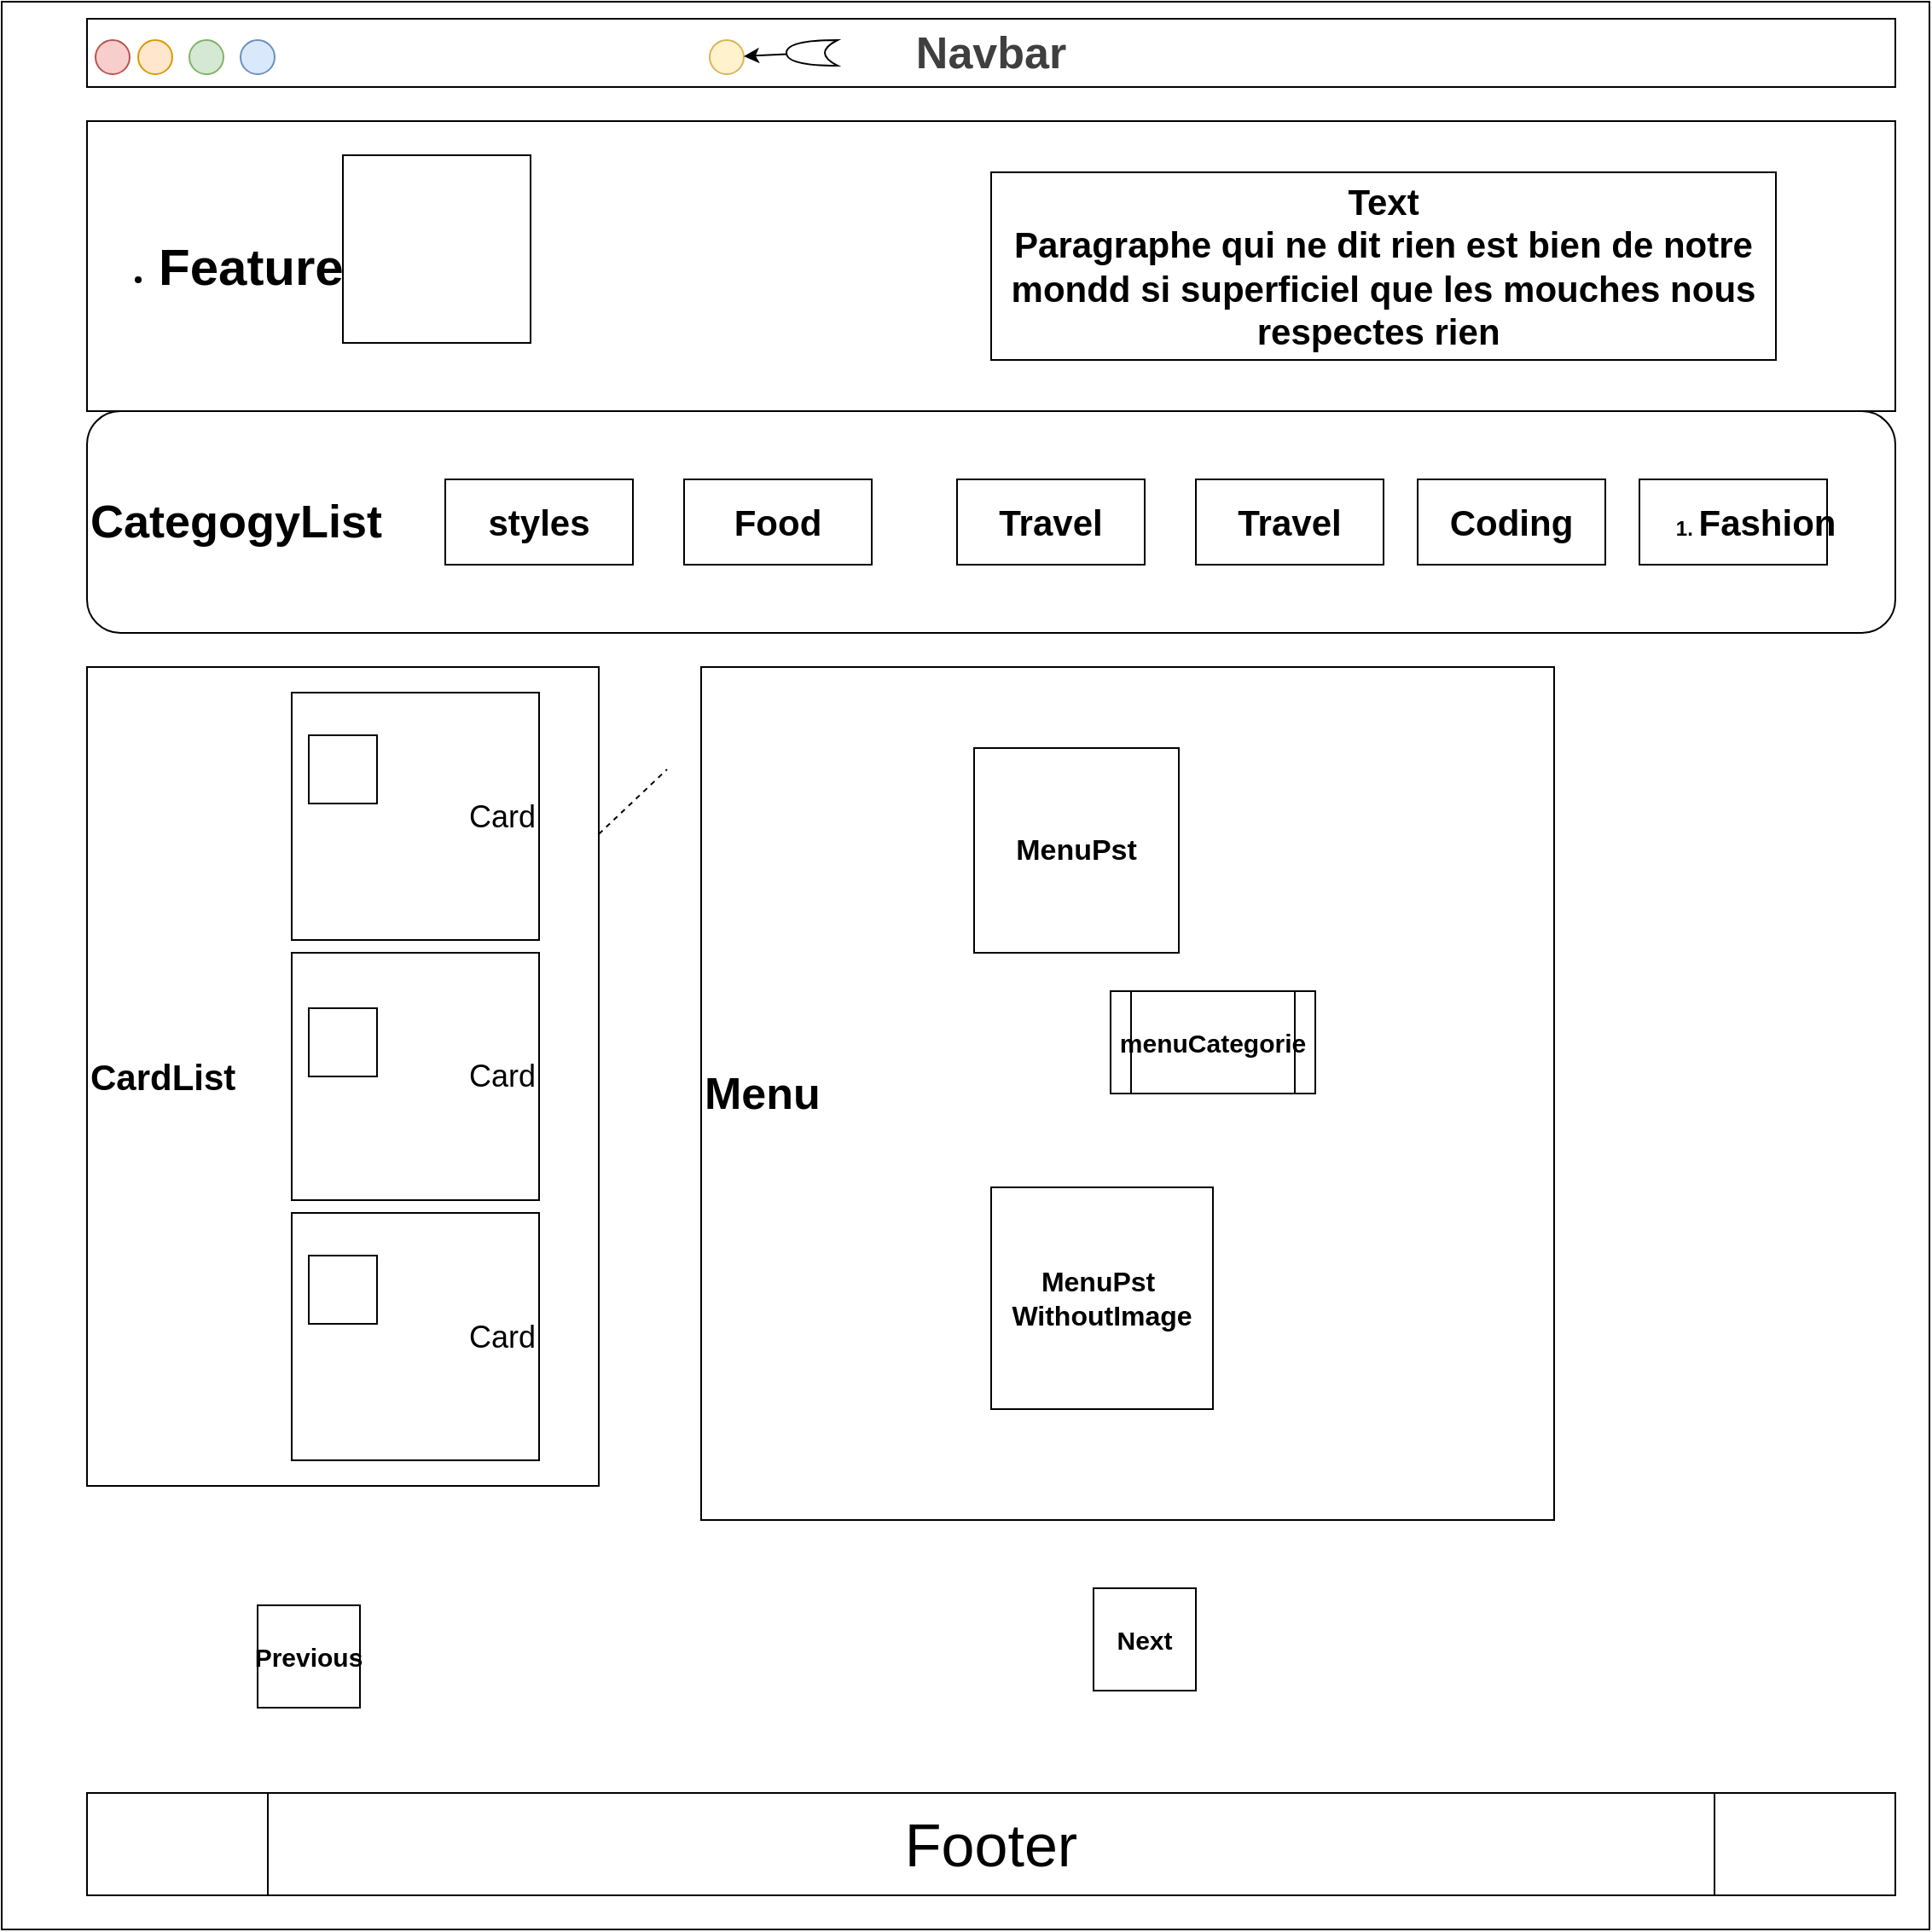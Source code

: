 <mxfile>
    <diagram id="ZpGk0I2oqMMGl4ndMT5a" name="Page-1">
        <mxGraphModel dx="1496" dy="1635" grid="1" gridSize="10" guides="1" tooltips="1" connect="1" arrows="1" fold="1" page="1" pageScale="1" pageWidth="850" pageHeight="1100" math="0" shadow="0">
            <root>
                <mxCell id="0"/>
                <mxCell id="1" parent="0"/>
                <mxCell id="2" value="" style="whiteSpace=wrap;html=1;aspect=fixed;" vertex="1" parent="1">
                    <mxGeometry x="40" y="-180" width="1130" height="1130" as="geometry"/>
                </mxCell>
                <mxCell id="3" value="&lt;span style=&quot;color: rgb(63, 63, 63);&quot;&gt;&lt;font style=&quot;font-size: 26px;&quot;&gt;Navbar&lt;/font&gt;&lt;/span&gt;" style="rounded=0;whiteSpace=wrap;html=1;fontStyle=1" vertex="1" parent="1">
                    <mxGeometry x="90" y="-170" width="1060" height="40" as="geometry"/>
                </mxCell>
                <mxCell id="5" value="&lt;ul&gt;&lt;li&gt;&lt;font style=&quot;font-size: 30px;&quot;&gt;&lt;b&gt;Featured&lt;/b&gt;&lt;/font&gt;&lt;/li&gt;&lt;/ul&gt;" style="rounded=0;whiteSpace=wrap;html=1;align=left;" vertex="1" parent="1">
                    <mxGeometry x="90" y="-110" width="1060" height="170" as="geometry"/>
                </mxCell>
                <mxCell id="6" value="&lt;font style=&quot;font-size: 27px;&quot;&gt;&lt;b&gt;CategogyList&lt;/b&gt;&lt;/font&gt;" style="rounded=1;whiteSpace=wrap;html=1;align=left;" vertex="1" parent="1">
                    <mxGeometry x="90" y="60" width="1060" height="130" as="geometry"/>
                </mxCell>
                <mxCell id="15" value="&lt;font style=&quot;font-size: 21px;&quot;&gt;Coding&lt;/font&gt;" style="rounded=0;whiteSpace=wrap;html=1;fontStyle=1" vertex="1" parent="1">
                    <mxGeometry x="870" y="100" width="110" height="50" as="geometry"/>
                </mxCell>
                <mxCell id="17" value="" style="ellipse;whiteSpace=wrap;html=1;aspect=fixed;fillColor=#f8cecc;strokeColor=#b85450;" vertex="1" parent="1">
                    <mxGeometry x="95" y="-157.5" width="20" height="20" as="geometry"/>
                </mxCell>
                <mxCell id="18" value="" style="ellipse;whiteSpace=wrap;html=1;aspect=fixed;fillColor=#dae8fc;strokeColor=#6c8ebf;" vertex="1" parent="1">
                    <mxGeometry x="180" y="-157.5" width="20" height="20" as="geometry"/>
                </mxCell>
                <mxCell id="19" value="" style="ellipse;whiteSpace=wrap;html=1;aspect=fixed;fillColor=#d5e8d4;strokeColor=#82b366;" vertex="1" parent="1">
                    <mxGeometry x="150" y="-157.5" width="20" height="20" as="geometry"/>
                </mxCell>
                <mxCell id="20" value="" style="ellipse;whiteSpace=wrap;html=1;aspect=fixed;fillColor=#ffe6cc;strokeColor=#d79b00;" vertex="1" parent="1">
                    <mxGeometry x="120" y="-157.5" width="20" height="20" as="geometry"/>
                </mxCell>
                <mxCell id="22" value="" style="ellipse;whiteSpace=wrap;html=1;aspect=fixed;fillColor=#fff2cc;strokeColor=#d6b656;" vertex="1" parent="1">
                    <mxGeometry x="455" y="-157.5" width="20" height="20" as="geometry"/>
                </mxCell>
                <mxCell id="26" value="" style="edgeStyle=none;html=1;" edge="1" parent="1" source="23" target="22">
                    <mxGeometry relative="1" as="geometry"/>
                </mxCell>
                <mxCell id="23" value="" style="shape=xor;whiteSpace=wrap;html=1;rotation=-180;" vertex="1" parent="1">
                    <mxGeometry x="500" y="-157.5" width="30" height="15" as="geometry"/>
                </mxCell>
                <mxCell id="28" value="&lt;font style=&quot;font-size: 21px;&quot;&gt;Travel&lt;/font&gt;" style="rounded=0;whiteSpace=wrap;html=1;fontStyle=1" vertex="1" parent="1">
                    <mxGeometry x="740" y="100" width="110" height="50" as="geometry"/>
                </mxCell>
                <mxCell id="29" value="&lt;font style=&quot;font-size: 21px;&quot;&gt;Food&lt;/font&gt;" style="rounded=0;whiteSpace=wrap;html=1;fontStyle=1" vertex="1" parent="1">
                    <mxGeometry x="440" y="100" width="110" height="50" as="geometry"/>
                </mxCell>
                <mxCell id="30" value="&lt;font style=&quot;font-size: 21px;&quot;&gt;styles&lt;/font&gt;" style="rounded=0;whiteSpace=wrap;html=1;fontStyle=1" vertex="1" parent="1">
                    <mxGeometry x="300" y="100" width="110" height="50" as="geometry"/>
                </mxCell>
                <mxCell id="31" value="" style="whiteSpace=wrap;html=1;aspect=fixed;" vertex="1" parent="1">
                    <mxGeometry x="240" y="-90" width="110" height="110" as="geometry"/>
                </mxCell>
                <mxCell id="32" value="" style="endArrow=none;dashed=1;html=1;" edge="1" parent="1" source="4">
                    <mxGeometry width="50" height="50" relative="1" as="geometry">
                        <mxPoint x="380" y="320" as="sourcePoint"/>
                        <mxPoint x="430" y="270" as="targetPoint"/>
                    </mxGeometry>
                </mxCell>
                <mxCell id="33" value="" style="endArrow=none;dashed=1;html=1;" edge="1" parent="1" target="4">
                    <mxGeometry width="50" height="50" relative="1" as="geometry">
                        <mxPoint x="380" y="320" as="sourcePoint"/>
                        <mxPoint x="430" y="270" as="targetPoint"/>
                    </mxGeometry>
                </mxCell>
                <mxCell id="4" value="&lt;div style=&quot;&quot;&gt;&lt;span style=&quot;background-color: transparent;&quot;&gt;&lt;font style=&quot;font-size: 21px;&quot;&gt;CardList&lt;/font&gt;&lt;/span&gt;&lt;/div&gt;" style="rounded=0;whiteSpace=wrap;html=1;fontStyle=1;align=left;" vertex="1" parent="1">
                    <mxGeometry x="90" y="210" width="300" height="480" as="geometry"/>
                </mxCell>
                <mxCell id="36" value="&lt;div style=&quot;&quot;&gt;&lt;span style=&quot;font-size: 18px; background-color: transparent;&quot;&gt;Card&lt;/span&gt;&lt;/div&gt;" style="whiteSpace=wrap;html=1;aspect=fixed;align=right;" vertex="1" parent="1">
                    <mxGeometry x="210" y="225" width="145" height="145" as="geometry"/>
                </mxCell>
                <mxCell id="37" value="" style="whiteSpace=wrap;html=1;aspect=fixed;" vertex="1" parent="1">
                    <mxGeometry x="220" y="250" width="40" height="40" as="geometry"/>
                </mxCell>
                <mxCell id="38" value="&lt;div style=&quot;&quot;&gt;&lt;span style=&quot;font-size: 18px; background-color: transparent;&quot;&gt;Card&lt;/span&gt;&lt;/div&gt;" style="whiteSpace=wrap;html=1;aspect=fixed;align=right;" vertex="1" parent="1">
                    <mxGeometry x="210" y="377.5" width="145" height="145" as="geometry"/>
                </mxCell>
                <mxCell id="39" value="" style="whiteSpace=wrap;html=1;aspect=fixed;" vertex="1" parent="1">
                    <mxGeometry x="220" y="410" width="40" height="40" as="geometry"/>
                </mxCell>
                <mxCell id="40" value="&lt;div style=&quot;&quot;&gt;&lt;span style=&quot;font-size: 18px; background-color: transparent;&quot;&gt;Card&lt;/span&gt;&lt;/div&gt;" style="whiteSpace=wrap;html=1;aspect=fixed;align=right;" vertex="1" parent="1">
                    <mxGeometry x="210" y="530" width="145" height="145" as="geometry"/>
                </mxCell>
                <mxCell id="41" value="" style="whiteSpace=wrap;html=1;aspect=fixed;" vertex="1" parent="1">
                    <mxGeometry x="220" y="555" width="40" height="40" as="geometry"/>
                </mxCell>
                <mxCell id="42" value="&lt;ol&gt;&lt;li&gt;&lt;font style=&quot;font-size: 21px;&quot;&gt;Fashion&lt;/font&gt;&lt;/li&gt;&lt;/ol&gt;" style="rounded=0;whiteSpace=wrap;html=1;fontStyle=1" vertex="1" parent="1">
                    <mxGeometry x="1000" y="100" width="110" height="50" as="geometry"/>
                </mxCell>
                <mxCell id="43" value="&lt;font style=&quot;font-size: 26px;&quot;&gt;&lt;b&gt;Menu&lt;/b&gt;&lt;/font&gt;" style="whiteSpace=wrap;html=1;aspect=fixed;align=left;" vertex="1" parent="1">
                    <mxGeometry x="450" y="210" width="500" height="500" as="geometry"/>
                </mxCell>
                <mxCell id="44" value="&lt;b&gt;&lt;font style=&quot;font-size: 15px;&quot;&gt;Previous&lt;/font&gt;&lt;/b&gt;" style="whiteSpace=wrap;html=1;aspect=fixed;" vertex="1" parent="1">
                    <mxGeometry x="190" y="760" width="60" height="60" as="geometry"/>
                </mxCell>
                <mxCell id="45" value="&lt;b&gt;&lt;font style=&quot;font-size: 15px;&quot;&gt;Next&lt;/font&gt;&lt;/b&gt;" style="whiteSpace=wrap;html=1;aspect=fixed;" vertex="1" parent="1">
                    <mxGeometry x="680" y="750" width="60" height="60" as="geometry"/>
                </mxCell>
                <mxCell id="46" value="&lt;span style=&quot;color: rgb(0, 0, 0);&quot;&gt;&lt;font style=&quot;font-size: 17px;&quot;&gt;&lt;b&gt;MenuPst&lt;/b&gt;&lt;/font&gt;&lt;/span&gt;" style="whiteSpace=wrap;html=1;aspect=fixed;" vertex="1" parent="1">
                    <mxGeometry x="610" y="257.5" width="120" height="120" as="geometry"/>
                </mxCell>
                <mxCell id="47" value="&lt;font style=&quot;font-size: 16px;&quot;&gt;&lt;b&gt;MenuPst&amp;nbsp;&lt;/b&gt;&lt;/font&gt;&lt;div&gt;&lt;font style=&quot;font-size: 16px;&quot;&gt;&lt;b&gt;WithoutImage&lt;/b&gt;&lt;/font&gt;&lt;/div&gt;" style="whiteSpace=wrap;html=1;aspect=fixed;" vertex="1" parent="1">
                    <mxGeometry x="620" y="515" width="130" height="130" as="geometry"/>
                </mxCell>
                <mxCell id="49" value="&lt;b&gt;&lt;font style=&quot;font-size: 15px;&quot;&gt;menuCategorie&lt;/font&gt;&lt;/b&gt;" style="shape=process;whiteSpace=wrap;html=1;backgroundOutline=1;" vertex="1" parent="1">
                    <mxGeometry x="690" y="400" width="120" height="60" as="geometry"/>
                </mxCell>
                <mxCell id="50" value="&lt;font style=&quot;font-size: 35px;&quot;&gt;Footer&lt;/font&gt;" style="shape=process;whiteSpace=wrap;html=1;backgroundOutline=1;" vertex="1" parent="1">
                    <mxGeometry x="90" y="870" width="1060" height="60" as="geometry"/>
                </mxCell>
                <mxCell id="53" value="&lt;font style=&quot;font-size: 21px;&quot;&gt;Travel&lt;/font&gt;" style="rounded=0;whiteSpace=wrap;html=1;fontStyle=1" vertex="1" parent="1">
                    <mxGeometry x="600" y="100" width="110" height="50" as="geometry"/>
                </mxCell>
                <mxCell id="54" value="&lt;font style=&quot;font-size: 21px;&quot;&gt;Text&lt;/font&gt;&lt;div&gt;&lt;font style=&quot;font-size: 21px;&quot;&gt;Paragraphe qui ne dit rien est bien de notre mondd si superficiel que les mouches nous respectes rien&amp;nbsp;&lt;/font&gt;&lt;/div&gt;" style="rounded=0;whiteSpace=wrap;html=1;fontStyle=1" vertex="1" parent="1">
                    <mxGeometry x="620" y="-80" width="460" height="110" as="geometry"/>
                </mxCell>
            </root>
        </mxGraphModel>
    </diagram>
</mxfile>